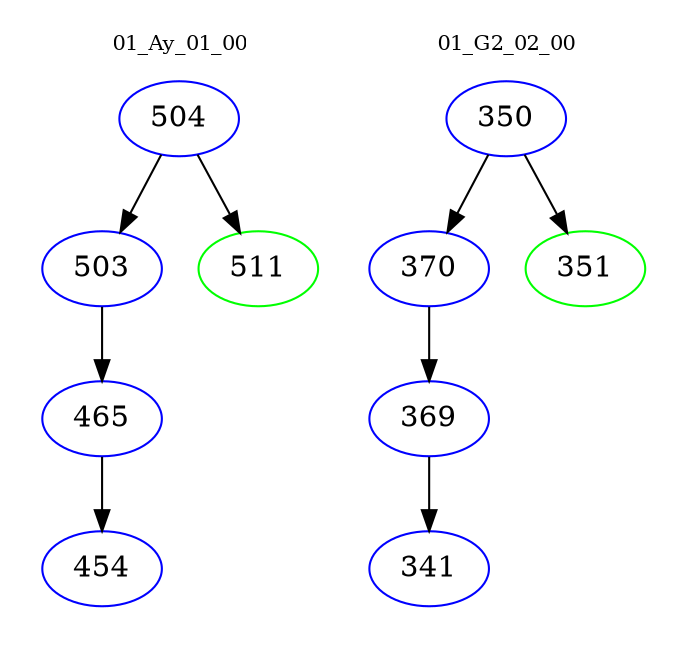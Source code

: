 digraph{
subgraph cluster_0 {
color = white
label = "01_Ay_01_00";
fontsize=10;
T0_504 [label="504", color="blue"]
T0_504 -> T0_503 [color="black"]
T0_503 [label="503", color="blue"]
T0_503 -> T0_465 [color="black"]
T0_465 [label="465", color="blue"]
T0_465 -> T0_454 [color="black"]
T0_454 [label="454", color="blue"]
T0_504 -> T0_511 [color="black"]
T0_511 [label="511", color="green"]
}
subgraph cluster_1 {
color = white
label = "01_G2_02_00";
fontsize=10;
T1_350 [label="350", color="blue"]
T1_350 -> T1_370 [color="black"]
T1_370 [label="370", color="blue"]
T1_370 -> T1_369 [color="black"]
T1_369 [label="369", color="blue"]
T1_369 -> T1_341 [color="black"]
T1_341 [label="341", color="blue"]
T1_350 -> T1_351 [color="black"]
T1_351 [label="351", color="green"]
}
}
